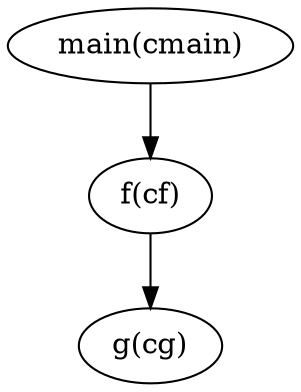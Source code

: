 digraph builtins{
  rankdir=TD;
  main[label="main(cmain)"];
  f[label="f(cf)"];
  g[label="g(cg)"];

  main -> f;
  f -> g;
}
